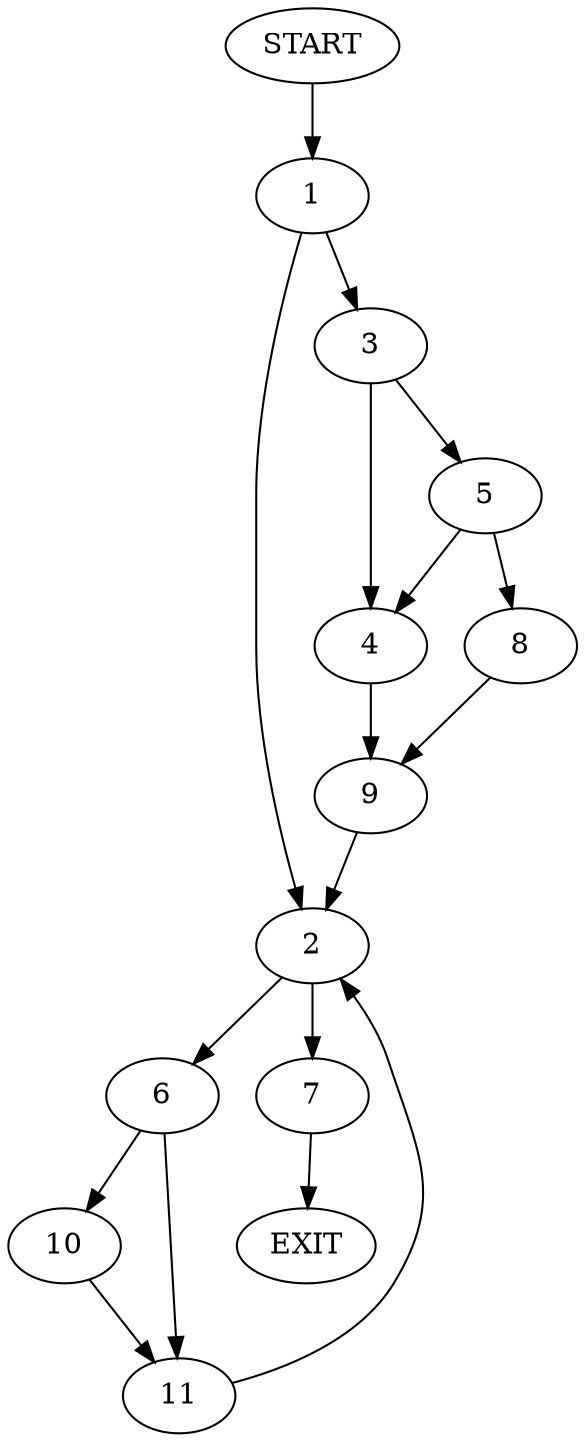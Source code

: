 digraph {
0 [label="START"];
1;
2;
3;
4;
5;
6;
7;
8;
9;
10;
11;
12 [label="EXIT"];
0 -> 1;
1 -> 2;
1 -> 3;
3 -> 4;
3 -> 5;
2 -> 6;
2 -> 7;
5 -> 4;
5 -> 8;
4 -> 9;
8 -> 9;
9 -> 2;
6 -> 10;
6 -> 11;
7 -> 12;
10 -> 11;
11 -> 2;
}